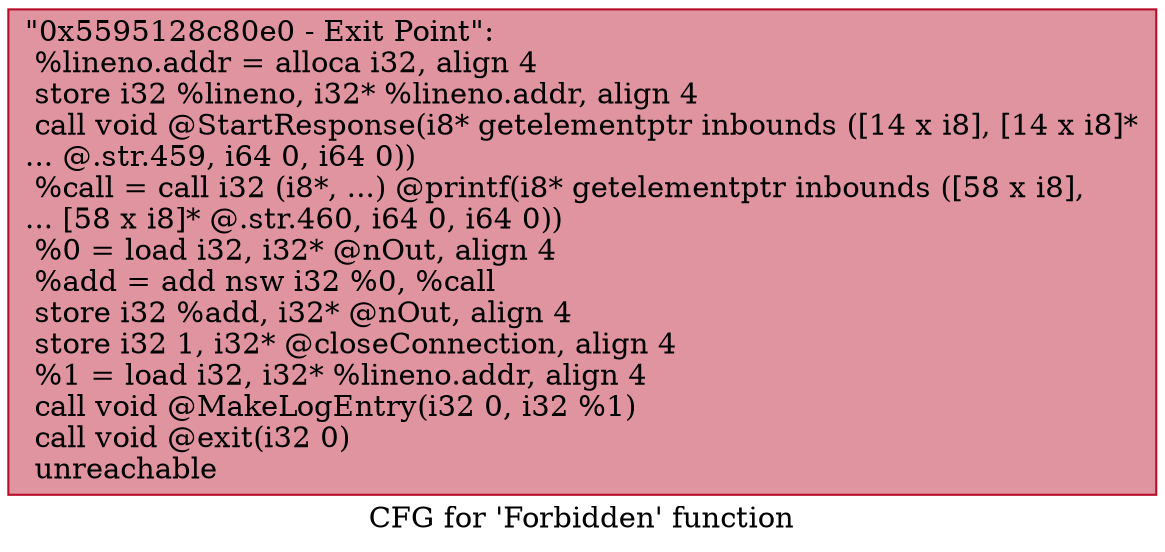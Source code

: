 digraph "CFG for 'Forbidden' function" {
	label="CFG for 'Forbidden' function";

	Node0x5595128c80e0 [shape=record,color="#b70d28ff", style=filled, fillcolor="#b70d2870",label="{\"0x5595128c80e0 - Exit Point\":\l  %lineno.addr = alloca i32, align 4\l  store i32 %lineno, i32* %lineno.addr, align 4\l  call void @StartResponse(i8* getelementptr inbounds ([14 x i8], [14 x i8]*\l... @.str.459, i64 0, i64 0))\l  %call = call i32 (i8*, ...) @printf(i8* getelementptr inbounds ([58 x i8],\l... [58 x i8]* @.str.460, i64 0, i64 0))\l  %0 = load i32, i32* @nOut, align 4\l  %add = add nsw i32 %0, %call\l  store i32 %add, i32* @nOut, align 4\l  store i32 1, i32* @closeConnection, align 4\l  %1 = load i32, i32* %lineno.addr, align 4\l  call void @MakeLogEntry(i32 0, i32 %1)\l  call void @exit(i32 0)\l  unreachable\l}"];
}
